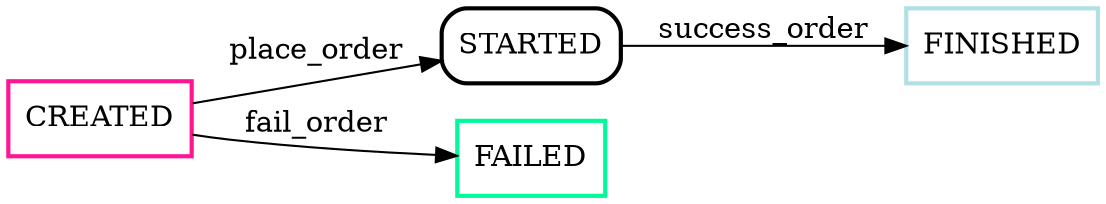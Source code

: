 digraph G {
	overlap=scalexy;
	rankdir=LR;
	splines=true;
	"CREATED"->"STARTED"[ label="place_order" ];
	"CREATED"->"FAILED"[ label="fail_order" ];
	"STARTED"->"FINISHED"[ label="success_order" ];
	"CREATED" [ color=deeppink, label="CREATED", shape=box, style=bold ];
	"FAILED" [ color=mediumspringgreen, label="FAILED", shape=box, style=bold ];
	"FINISHED" [ color=powderblue, label="FINISHED", shape=box, style=bold ];
	"STARTED" [ label="STARTED", shape=box, style="bold,rounded" ];

}
